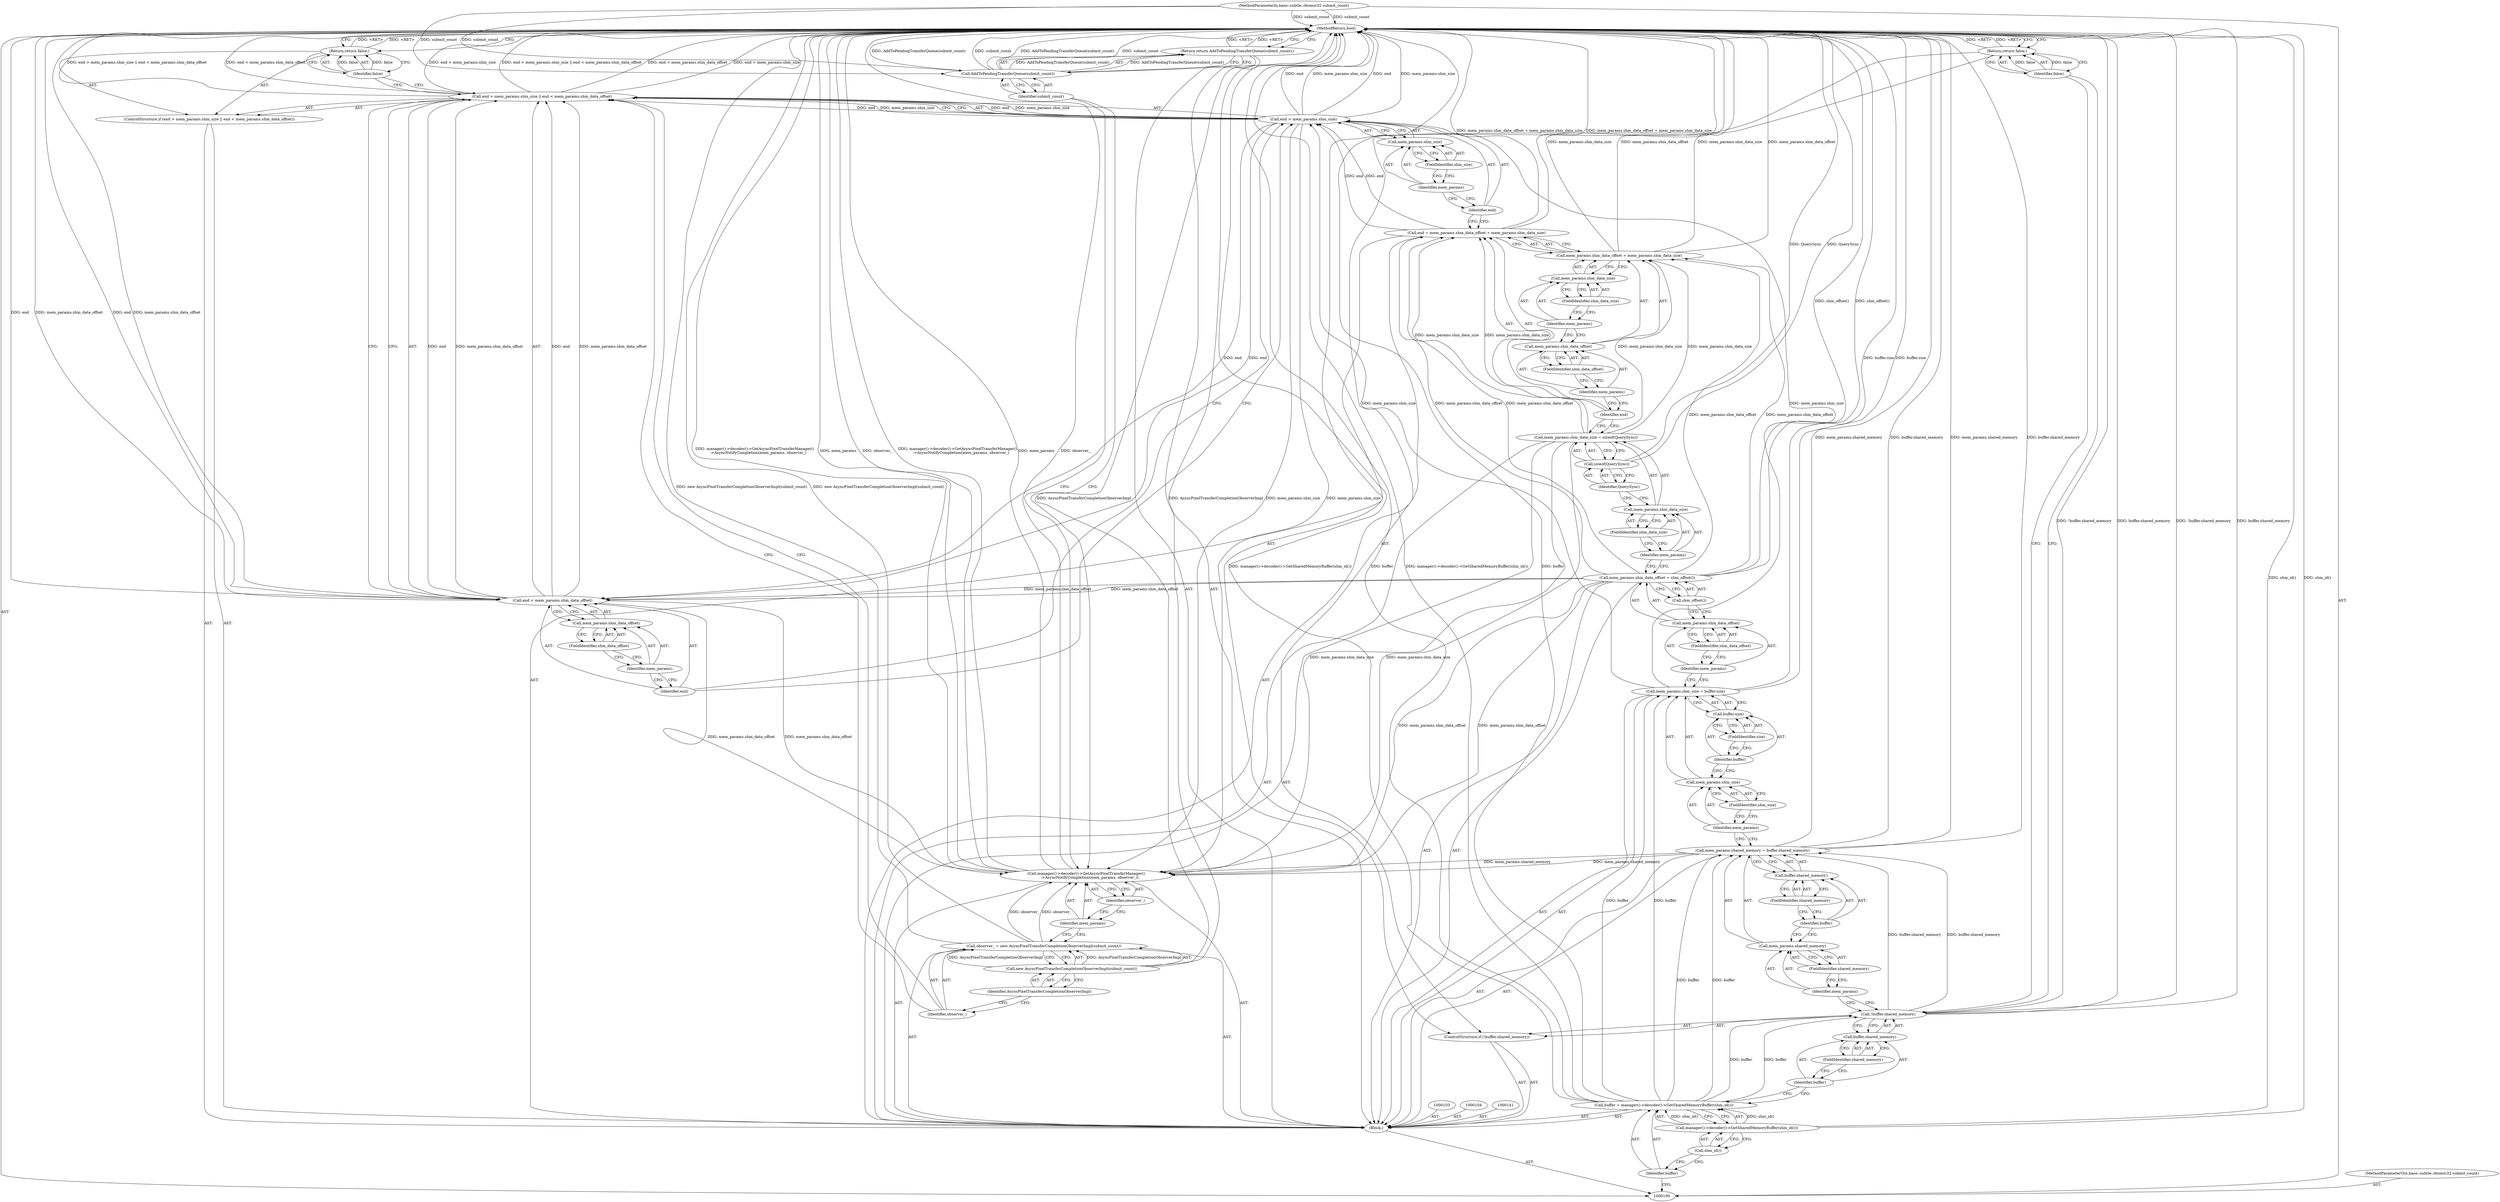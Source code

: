digraph "0_Chrome_b71fc042e1124cda2ab51dfdacc2362da62779a6" {
"1000175" [label="(MethodReturn,bool)"];
"1000138" [label="(FieldIdentifier,shm_data_size)"];
"1000135" [label="(Call,mem_params.shm_data_size = sizeof(QuerySync))"];
"1000136" [label="(Call,mem_params.shm_data_size)"];
"1000137" [label="(Identifier,mem_params)"];
"1000139" [label="(Call,sizeof(QuerySync))"];
"1000140" [label="(Identifier,QuerySync)"];
"1000144" [label="(Call,mem_params.shm_data_offset + mem_params.shm_data_size)"];
"1000145" [label="(Call,mem_params.shm_data_offset)"];
"1000146" [label="(Identifier,mem_params)"];
"1000147" [label="(FieldIdentifier,shm_data_offset)"];
"1000148" [label="(Call,mem_params.shm_data_size)"];
"1000149" [label="(Identifier,mem_params)"];
"1000150" [label="(FieldIdentifier,shm_data_size)"];
"1000142" [label="(Call,end = mem_params.shm_data_offset + mem_params.shm_data_size)"];
"1000143" [label="(Identifier,end)"];
"1000155" [label="(Call,mem_params.shm_size)"];
"1000156" [label="(Identifier,mem_params)"];
"1000151" [label="(ControlStructure,if (end > mem_params.shm_size || end < mem_params.shm_data_offset))"];
"1000157" [label="(FieldIdentifier,shm_size)"];
"1000158" [label="(Call,end < mem_params.shm_data_offset)"];
"1000159" [label="(Identifier,end)"];
"1000160" [label="(Call,mem_params.shm_data_offset)"];
"1000161" [label="(Identifier,mem_params)"];
"1000162" [label="(FieldIdentifier,shm_data_offset)"];
"1000152" [label="(Call,end > mem_params.shm_size || end < mem_params.shm_data_offset)"];
"1000153" [label="(Call,end > mem_params.shm_size)"];
"1000154" [label="(Identifier,end)"];
"1000164" [label="(Identifier,false)"];
"1000163" [label="(Return,return false;)"];
"1000167" [label="(Call,new AsyncPixelTransferCompletionObserverImpl(submit_count))"];
"1000168" [label="(Identifier,AsyncPixelTransferCompletionObserverImpl)"];
"1000165" [label="(Call,observer_ = new AsyncPixelTransferCompletionObserverImpl(submit_count))"];
"1000166" [label="(Identifier,observer_)"];
"1000169" [label="(Call,manager()->decoder()->GetAsyncPixelTransferManager()\n      ->AsyncNotifyCompletion(mem_params, observer_))"];
"1000170" [label="(Identifier,mem_params)"];
"1000171" [label="(Identifier,observer_)"];
"1000101" [label="(MethodParameterIn,base::subtle::Atomic32 submit_count)"];
"1000245" [label="(MethodParameterOut,base::subtle::Atomic32 submit_count)"];
"1000102" [label="(Block,)"];
"1000172" [label="(Return,return AddToPendingTransferQueue(submit_count);)"];
"1000174" [label="(Identifier,submit_count)"];
"1000173" [label="(Call,AddToPendingTransferQueue(submit_count))"];
"1000107" [label="(Call,manager()->decoder()->GetSharedMemoryBuffer(shm_id()))"];
"1000108" [label="(Call,shm_id())"];
"1000105" [label="(Call,buffer = manager()->decoder()->GetSharedMemoryBuffer(shm_id()))"];
"1000106" [label="(Identifier,buffer)"];
"1000113" [label="(FieldIdentifier,shared_memory)"];
"1000109" [label="(ControlStructure,if (!buffer.shared_memory))"];
"1000110" [label="(Call,!buffer.shared_memory)"];
"1000111" [label="(Call,buffer.shared_memory)"];
"1000112" [label="(Identifier,buffer)"];
"1000115" [label="(Identifier,false)"];
"1000114" [label="(Return,return false;)"];
"1000119" [label="(FieldIdentifier,shared_memory)"];
"1000116" [label="(Call,mem_params.shared_memory = buffer.shared_memory)"];
"1000117" [label="(Call,mem_params.shared_memory)"];
"1000118" [label="(Identifier,mem_params)"];
"1000120" [label="(Call,buffer.shared_memory)"];
"1000121" [label="(Identifier,buffer)"];
"1000122" [label="(FieldIdentifier,shared_memory)"];
"1000126" [label="(FieldIdentifier,shm_size)"];
"1000127" [label="(Call,buffer.size)"];
"1000128" [label="(Identifier,buffer)"];
"1000123" [label="(Call,mem_params.shm_size = buffer.size)"];
"1000124" [label="(Call,mem_params.shm_size)"];
"1000125" [label="(Identifier,mem_params)"];
"1000129" [label="(FieldIdentifier,size)"];
"1000133" [label="(FieldIdentifier,shm_data_offset)"];
"1000130" [label="(Call,mem_params.shm_data_offset = shm_offset())"];
"1000131" [label="(Call,mem_params.shm_data_offset)"];
"1000132" [label="(Identifier,mem_params)"];
"1000134" [label="(Call,shm_offset())"];
"1000175" -> "1000100"  [label="AST: "];
"1000175" -> "1000114"  [label="CFG: "];
"1000175" -> "1000163"  [label="CFG: "];
"1000175" -> "1000172"  [label="CFG: "];
"1000172" -> "1000175"  [label="DDG: <RET>"];
"1000107" -> "1000175"  [label="DDG: shm_id()"];
"1000105" -> "1000175"  [label="DDG: manager()->decoder()->GetSharedMemoryBuffer(shm_id())"];
"1000105" -> "1000175"  [label="DDG: buffer"];
"1000169" -> "1000175"  [label="DDG: manager()->decoder()->GetAsyncPixelTransferManager()\n      ->AsyncNotifyCompletion(mem_params, observer_)"];
"1000169" -> "1000175"  [label="DDG: mem_params"];
"1000169" -> "1000175"  [label="DDG: observer_"];
"1000158" -> "1000175"  [label="DDG: mem_params.shm_data_offset"];
"1000158" -> "1000175"  [label="DDG: end"];
"1000144" -> "1000175"  [label="DDG: mem_params.shm_data_size"];
"1000144" -> "1000175"  [label="DDG: mem_params.shm_data_offset"];
"1000153" -> "1000175"  [label="DDG: end"];
"1000153" -> "1000175"  [label="DDG: mem_params.shm_size"];
"1000116" -> "1000175"  [label="DDG: mem_params.shared_memory"];
"1000116" -> "1000175"  [label="DDG: buffer.shared_memory"];
"1000167" -> "1000175"  [label="DDG: AsyncPixelTransferCompletionObserverImpl"];
"1000139" -> "1000175"  [label="DDG: QuerySync"];
"1000152" -> "1000175"  [label="DDG: end > mem_params.shm_size || end < mem_params.shm_data_offset"];
"1000152" -> "1000175"  [label="DDG: end < mem_params.shm_data_offset"];
"1000152" -> "1000175"  [label="DDG: end > mem_params.shm_size"];
"1000142" -> "1000175"  [label="DDG: mem_params.shm_data_offset + mem_params.shm_data_size"];
"1000165" -> "1000175"  [label="DDG: new AsyncPixelTransferCompletionObserverImpl(submit_count)"];
"1000130" -> "1000175"  [label="DDG: shm_offset()"];
"1000123" -> "1000175"  [label="DDG: buffer.size"];
"1000101" -> "1000175"  [label="DDG: submit_count"];
"1000110" -> "1000175"  [label="DDG: !buffer.shared_memory"];
"1000110" -> "1000175"  [label="DDG: buffer.shared_memory"];
"1000173" -> "1000175"  [label="DDG: AddToPendingTransferQueue(submit_count)"];
"1000173" -> "1000175"  [label="DDG: submit_count"];
"1000163" -> "1000175"  [label="DDG: <RET>"];
"1000114" -> "1000175"  [label="DDG: <RET>"];
"1000138" -> "1000136"  [label="AST: "];
"1000138" -> "1000137"  [label="CFG: "];
"1000136" -> "1000138"  [label="CFG: "];
"1000135" -> "1000102"  [label="AST: "];
"1000135" -> "1000139"  [label="CFG: "];
"1000136" -> "1000135"  [label="AST: "];
"1000139" -> "1000135"  [label="AST: "];
"1000143" -> "1000135"  [label="CFG: "];
"1000135" -> "1000142"  [label="DDG: mem_params.shm_data_size"];
"1000135" -> "1000144"  [label="DDG: mem_params.shm_data_size"];
"1000135" -> "1000169"  [label="DDG: mem_params.shm_data_size"];
"1000136" -> "1000135"  [label="AST: "];
"1000136" -> "1000138"  [label="CFG: "];
"1000137" -> "1000136"  [label="AST: "];
"1000138" -> "1000136"  [label="AST: "];
"1000140" -> "1000136"  [label="CFG: "];
"1000137" -> "1000136"  [label="AST: "];
"1000137" -> "1000130"  [label="CFG: "];
"1000138" -> "1000137"  [label="CFG: "];
"1000139" -> "1000135"  [label="AST: "];
"1000139" -> "1000140"  [label="CFG: "];
"1000140" -> "1000139"  [label="AST: "];
"1000135" -> "1000139"  [label="CFG: "];
"1000139" -> "1000175"  [label="DDG: QuerySync"];
"1000140" -> "1000139"  [label="AST: "];
"1000140" -> "1000136"  [label="CFG: "];
"1000139" -> "1000140"  [label="CFG: "];
"1000144" -> "1000142"  [label="AST: "];
"1000144" -> "1000148"  [label="CFG: "];
"1000145" -> "1000144"  [label="AST: "];
"1000148" -> "1000144"  [label="AST: "];
"1000142" -> "1000144"  [label="CFG: "];
"1000144" -> "1000175"  [label="DDG: mem_params.shm_data_size"];
"1000144" -> "1000175"  [label="DDG: mem_params.shm_data_offset"];
"1000130" -> "1000144"  [label="DDG: mem_params.shm_data_offset"];
"1000135" -> "1000144"  [label="DDG: mem_params.shm_data_size"];
"1000145" -> "1000144"  [label="AST: "];
"1000145" -> "1000147"  [label="CFG: "];
"1000146" -> "1000145"  [label="AST: "];
"1000147" -> "1000145"  [label="AST: "];
"1000149" -> "1000145"  [label="CFG: "];
"1000146" -> "1000145"  [label="AST: "];
"1000146" -> "1000143"  [label="CFG: "];
"1000147" -> "1000146"  [label="CFG: "];
"1000147" -> "1000145"  [label="AST: "];
"1000147" -> "1000146"  [label="CFG: "];
"1000145" -> "1000147"  [label="CFG: "];
"1000148" -> "1000144"  [label="AST: "];
"1000148" -> "1000150"  [label="CFG: "];
"1000149" -> "1000148"  [label="AST: "];
"1000150" -> "1000148"  [label="AST: "];
"1000144" -> "1000148"  [label="CFG: "];
"1000149" -> "1000148"  [label="AST: "];
"1000149" -> "1000145"  [label="CFG: "];
"1000150" -> "1000149"  [label="CFG: "];
"1000150" -> "1000148"  [label="AST: "];
"1000150" -> "1000149"  [label="CFG: "];
"1000148" -> "1000150"  [label="CFG: "];
"1000142" -> "1000102"  [label="AST: "];
"1000142" -> "1000144"  [label="CFG: "];
"1000143" -> "1000142"  [label="AST: "];
"1000144" -> "1000142"  [label="AST: "];
"1000154" -> "1000142"  [label="CFG: "];
"1000142" -> "1000175"  [label="DDG: mem_params.shm_data_offset + mem_params.shm_data_size"];
"1000130" -> "1000142"  [label="DDG: mem_params.shm_data_offset"];
"1000135" -> "1000142"  [label="DDG: mem_params.shm_data_size"];
"1000142" -> "1000153"  [label="DDG: end"];
"1000143" -> "1000142"  [label="AST: "];
"1000143" -> "1000135"  [label="CFG: "];
"1000146" -> "1000143"  [label="CFG: "];
"1000155" -> "1000153"  [label="AST: "];
"1000155" -> "1000157"  [label="CFG: "];
"1000156" -> "1000155"  [label="AST: "];
"1000157" -> "1000155"  [label="AST: "];
"1000153" -> "1000155"  [label="CFG: "];
"1000156" -> "1000155"  [label="AST: "];
"1000156" -> "1000154"  [label="CFG: "];
"1000157" -> "1000156"  [label="CFG: "];
"1000151" -> "1000102"  [label="AST: "];
"1000152" -> "1000151"  [label="AST: "];
"1000163" -> "1000151"  [label="AST: "];
"1000157" -> "1000155"  [label="AST: "];
"1000157" -> "1000156"  [label="CFG: "];
"1000155" -> "1000157"  [label="CFG: "];
"1000158" -> "1000152"  [label="AST: "];
"1000158" -> "1000160"  [label="CFG: "];
"1000159" -> "1000158"  [label="AST: "];
"1000160" -> "1000158"  [label="AST: "];
"1000152" -> "1000158"  [label="CFG: "];
"1000158" -> "1000175"  [label="DDG: mem_params.shm_data_offset"];
"1000158" -> "1000175"  [label="DDG: end"];
"1000158" -> "1000152"  [label="DDG: end"];
"1000158" -> "1000152"  [label="DDG: mem_params.shm_data_offset"];
"1000153" -> "1000158"  [label="DDG: end"];
"1000130" -> "1000158"  [label="DDG: mem_params.shm_data_offset"];
"1000158" -> "1000169"  [label="DDG: mem_params.shm_data_offset"];
"1000159" -> "1000158"  [label="AST: "];
"1000159" -> "1000153"  [label="CFG: "];
"1000161" -> "1000159"  [label="CFG: "];
"1000160" -> "1000158"  [label="AST: "];
"1000160" -> "1000162"  [label="CFG: "];
"1000161" -> "1000160"  [label="AST: "];
"1000162" -> "1000160"  [label="AST: "];
"1000158" -> "1000160"  [label="CFG: "];
"1000161" -> "1000160"  [label="AST: "];
"1000161" -> "1000159"  [label="CFG: "];
"1000162" -> "1000161"  [label="CFG: "];
"1000162" -> "1000160"  [label="AST: "];
"1000162" -> "1000161"  [label="CFG: "];
"1000160" -> "1000162"  [label="CFG: "];
"1000152" -> "1000151"  [label="AST: "];
"1000152" -> "1000153"  [label="CFG: "];
"1000152" -> "1000158"  [label="CFG: "];
"1000153" -> "1000152"  [label="AST: "];
"1000158" -> "1000152"  [label="AST: "];
"1000164" -> "1000152"  [label="CFG: "];
"1000166" -> "1000152"  [label="CFG: "];
"1000152" -> "1000175"  [label="DDG: end > mem_params.shm_size || end < mem_params.shm_data_offset"];
"1000152" -> "1000175"  [label="DDG: end < mem_params.shm_data_offset"];
"1000152" -> "1000175"  [label="DDG: end > mem_params.shm_size"];
"1000153" -> "1000152"  [label="DDG: end"];
"1000153" -> "1000152"  [label="DDG: mem_params.shm_size"];
"1000158" -> "1000152"  [label="DDG: end"];
"1000158" -> "1000152"  [label="DDG: mem_params.shm_data_offset"];
"1000153" -> "1000152"  [label="AST: "];
"1000153" -> "1000155"  [label="CFG: "];
"1000154" -> "1000153"  [label="AST: "];
"1000155" -> "1000153"  [label="AST: "];
"1000159" -> "1000153"  [label="CFG: "];
"1000152" -> "1000153"  [label="CFG: "];
"1000153" -> "1000175"  [label="DDG: end"];
"1000153" -> "1000175"  [label="DDG: mem_params.shm_size"];
"1000153" -> "1000152"  [label="DDG: end"];
"1000153" -> "1000152"  [label="DDG: mem_params.shm_size"];
"1000142" -> "1000153"  [label="DDG: end"];
"1000123" -> "1000153"  [label="DDG: mem_params.shm_size"];
"1000153" -> "1000158"  [label="DDG: end"];
"1000153" -> "1000169"  [label="DDG: mem_params.shm_size"];
"1000154" -> "1000153"  [label="AST: "];
"1000154" -> "1000142"  [label="CFG: "];
"1000156" -> "1000154"  [label="CFG: "];
"1000164" -> "1000163"  [label="AST: "];
"1000164" -> "1000152"  [label="CFG: "];
"1000163" -> "1000164"  [label="CFG: "];
"1000164" -> "1000163"  [label="DDG: false"];
"1000163" -> "1000151"  [label="AST: "];
"1000163" -> "1000164"  [label="CFG: "];
"1000164" -> "1000163"  [label="AST: "];
"1000175" -> "1000163"  [label="CFG: "];
"1000163" -> "1000175"  [label="DDG: <RET>"];
"1000164" -> "1000163"  [label="DDG: false"];
"1000167" -> "1000165"  [label="AST: "];
"1000167" -> "1000168"  [label="CFG: "];
"1000168" -> "1000167"  [label="AST: "];
"1000165" -> "1000167"  [label="CFG: "];
"1000167" -> "1000175"  [label="DDG: AsyncPixelTransferCompletionObserverImpl"];
"1000167" -> "1000165"  [label="DDG: AsyncPixelTransferCompletionObserverImpl"];
"1000168" -> "1000167"  [label="AST: "];
"1000168" -> "1000166"  [label="CFG: "];
"1000167" -> "1000168"  [label="CFG: "];
"1000165" -> "1000102"  [label="AST: "];
"1000165" -> "1000167"  [label="CFG: "];
"1000166" -> "1000165"  [label="AST: "];
"1000167" -> "1000165"  [label="AST: "];
"1000170" -> "1000165"  [label="CFG: "];
"1000165" -> "1000175"  [label="DDG: new AsyncPixelTransferCompletionObserverImpl(submit_count)"];
"1000167" -> "1000165"  [label="DDG: AsyncPixelTransferCompletionObserverImpl"];
"1000165" -> "1000169"  [label="DDG: observer_"];
"1000166" -> "1000165"  [label="AST: "];
"1000166" -> "1000152"  [label="CFG: "];
"1000168" -> "1000166"  [label="CFG: "];
"1000169" -> "1000102"  [label="AST: "];
"1000169" -> "1000171"  [label="CFG: "];
"1000170" -> "1000169"  [label="AST: "];
"1000171" -> "1000169"  [label="AST: "];
"1000174" -> "1000169"  [label="CFG: "];
"1000169" -> "1000175"  [label="DDG: manager()->decoder()->GetAsyncPixelTransferManager()\n      ->AsyncNotifyCompletion(mem_params, observer_)"];
"1000169" -> "1000175"  [label="DDG: mem_params"];
"1000169" -> "1000175"  [label="DDG: observer_"];
"1000116" -> "1000169"  [label="DDG: mem_params.shared_memory"];
"1000158" -> "1000169"  [label="DDG: mem_params.shm_data_offset"];
"1000153" -> "1000169"  [label="DDG: mem_params.shm_size"];
"1000135" -> "1000169"  [label="DDG: mem_params.shm_data_size"];
"1000130" -> "1000169"  [label="DDG: mem_params.shm_data_offset"];
"1000165" -> "1000169"  [label="DDG: observer_"];
"1000170" -> "1000169"  [label="AST: "];
"1000170" -> "1000165"  [label="CFG: "];
"1000171" -> "1000170"  [label="CFG: "];
"1000171" -> "1000169"  [label="AST: "];
"1000171" -> "1000170"  [label="CFG: "];
"1000169" -> "1000171"  [label="CFG: "];
"1000101" -> "1000100"  [label="AST: "];
"1000101" -> "1000175"  [label="DDG: submit_count"];
"1000101" -> "1000173"  [label="DDG: submit_count"];
"1000245" -> "1000100"  [label="AST: "];
"1000102" -> "1000100"  [label="AST: "];
"1000103" -> "1000102"  [label="AST: "];
"1000104" -> "1000102"  [label="AST: "];
"1000105" -> "1000102"  [label="AST: "];
"1000109" -> "1000102"  [label="AST: "];
"1000116" -> "1000102"  [label="AST: "];
"1000123" -> "1000102"  [label="AST: "];
"1000130" -> "1000102"  [label="AST: "];
"1000135" -> "1000102"  [label="AST: "];
"1000141" -> "1000102"  [label="AST: "];
"1000142" -> "1000102"  [label="AST: "];
"1000151" -> "1000102"  [label="AST: "];
"1000165" -> "1000102"  [label="AST: "];
"1000169" -> "1000102"  [label="AST: "];
"1000172" -> "1000102"  [label="AST: "];
"1000172" -> "1000102"  [label="AST: "];
"1000172" -> "1000173"  [label="CFG: "];
"1000173" -> "1000172"  [label="AST: "];
"1000175" -> "1000172"  [label="CFG: "];
"1000172" -> "1000175"  [label="DDG: <RET>"];
"1000173" -> "1000172"  [label="DDG: AddToPendingTransferQueue(submit_count)"];
"1000174" -> "1000173"  [label="AST: "];
"1000174" -> "1000169"  [label="CFG: "];
"1000173" -> "1000174"  [label="CFG: "];
"1000173" -> "1000172"  [label="AST: "];
"1000173" -> "1000174"  [label="CFG: "];
"1000174" -> "1000173"  [label="AST: "];
"1000172" -> "1000173"  [label="CFG: "];
"1000173" -> "1000175"  [label="DDG: AddToPendingTransferQueue(submit_count)"];
"1000173" -> "1000175"  [label="DDG: submit_count"];
"1000173" -> "1000172"  [label="DDG: AddToPendingTransferQueue(submit_count)"];
"1000101" -> "1000173"  [label="DDG: submit_count"];
"1000107" -> "1000105"  [label="AST: "];
"1000107" -> "1000108"  [label="CFG: "];
"1000108" -> "1000107"  [label="AST: "];
"1000105" -> "1000107"  [label="CFG: "];
"1000107" -> "1000175"  [label="DDG: shm_id()"];
"1000107" -> "1000105"  [label="DDG: shm_id()"];
"1000108" -> "1000107"  [label="AST: "];
"1000108" -> "1000106"  [label="CFG: "];
"1000107" -> "1000108"  [label="CFG: "];
"1000105" -> "1000102"  [label="AST: "];
"1000105" -> "1000107"  [label="CFG: "];
"1000106" -> "1000105"  [label="AST: "];
"1000107" -> "1000105"  [label="AST: "];
"1000112" -> "1000105"  [label="CFG: "];
"1000105" -> "1000175"  [label="DDG: manager()->decoder()->GetSharedMemoryBuffer(shm_id())"];
"1000105" -> "1000175"  [label="DDG: buffer"];
"1000107" -> "1000105"  [label="DDG: shm_id()"];
"1000105" -> "1000110"  [label="DDG: buffer"];
"1000105" -> "1000116"  [label="DDG: buffer"];
"1000105" -> "1000123"  [label="DDG: buffer"];
"1000106" -> "1000105"  [label="AST: "];
"1000106" -> "1000100"  [label="CFG: "];
"1000108" -> "1000106"  [label="CFG: "];
"1000113" -> "1000111"  [label="AST: "];
"1000113" -> "1000112"  [label="CFG: "];
"1000111" -> "1000113"  [label="CFG: "];
"1000109" -> "1000102"  [label="AST: "];
"1000110" -> "1000109"  [label="AST: "];
"1000114" -> "1000109"  [label="AST: "];
"1000110" -> "1000109"  [label="AST: "];
"1000110" -> "1000111"  [label="CFG: "];
"1000111" -> "1000110"  [label="AST: "];
"1000115" -> "1000110"  [label="CFG: "];
"1000118" -> "1000110"  [label="CFG: "];
"1000110" -> "1000175"  [label="DDG: !buffer.shared_memory"];
"1000110" -> "1000175"  [label="DDG: buffer.shared_memory"];
"1000105" -> "1000110"  [label="DDG: buffer"];
"1000110" -> "1000116"  [label="DDG: buffer.shared_memory"];
"1000111" -> "1000110"  [label="AST: "];
"1000111" -> "1000113"  [label="CFG: "];
"1000112" -> "1000111"  [label="AST: "];
"1000113" -> "1000111"  [label="AST: "];
"1000110" -> "1000111"  [label="CFG: "];
"1000112" -> "1000111"  [label="AST: "];
"1000112" -> "1000105"  [label="CFG: "];
"1000113" -> "1000112"  [label="CFG: "];
"1000115" -> "1000114"  [label="AST: "];
"1000115" -> "1000110"  [label="CFG: "];
"1000114" -> "1000115"  [label="CFG: "];
"1000115" -> "1000114"  [label="DDG: false"];
"1000114" -> "1000109"  [label="AST: "];
"1000114" -> "1000115"  [label="CFG: "];
"1000115" -> "1000114"  [label="AST: "];
"1000175" -> "1000114"  [label="CFG: "];
"1000114" -> "1000175"  [label="DDG: <RET>"];
"1000115" -> "1000114"  [label="DDG: false"];
"1000119" -> "1000117"  [label="AST: "];
"1000119" -> "1000118"  [label="CFG: "];
"1000117" -> "1000119"  [label="CFG: "];
"1000116" -> "1000102"  [label="AST: "];
"1000116" -> "1000120"  [label="CFG: "];
"1000117" -> "1000116"  [label="AST: "];
"1000120" -> "1000116"  [label="AST: "];
"1000125" -> "1000116"  [label="CFG: "];
"1000116" -> "1000175"  [label="DDG: mem_params.shared_memory"];
"1000116" -> "1000175"  [label="DDG: buffer.shared_memory"];
"1000110" -> "1000116"  [label="DDG: buffer.shared_memory"];
"1000105" -> "1000116"  [label="DDG: buffer"];
"1000116" -> "1000169"  [label="DDG: mem_params.shared_memory"];
"1000117" -> "1000116"  [label="AST: "];
"1000117" -> "1000119"  [label="CFG: "];
"1000118" -> "1000117"  [label="AST: "];
"1000119" -> "1000117"  [label="AST: "];
"1000121" -> "1000117"  [label="CFG: "];
"1000118" -> "1000117"  [label="AST: "];
"1000118" -> "1000110"  [label="CFG: "];
"1000119" -> "1000118"  [label="CFG: "];
"1000120" -> "1000116"  [label="AST: "];
"1000120" -> "1000122"  [label="CFG: "];
"1000121" -> "1000120"  [label="AST: "];
"1000122" -> "1000120"  [label="AST: "];
"1000116" -> "1000120"  [label="CFG: "];
"1000121" -> "1000120"  [label="AST: "];
"1000121" -> "1000117"  [label="CFG: "];
"1000122" -> "1000121"  [label="CFG: "];
"1000122" -> "1000120"  [label="AST: "];
"1000122" -> "1000121"  [label="CFG: "];
"1000120" -> "1000122"  [label="CFG: "];
"1000126" -> "1000124"  [label="AST: "];
"1000126" -> "1000125"  [label="CFG: "];
"1000124" -> "1000126"  [label="CFG: "];
"1000127" -> "1000123"  [label="AST: "];
"1000127" -> "1000129"  [label="CFG: "];
"1000128" -> "1000127"  [label="AST: "];
"1000129" -> "1000127"  [label="AST: "];
"1000123" -> "1000127"  [label="CFG: "];
"1000128" -> "1000127"  [label="AST: "];
"1000128" -> "1000124"  [label="CFG: "];
"1000129" -> "1000128"  [label="CFG: "];
"1000123" -> "1000102"  [label="AST: "];
"1000123" -> "1000127"  [label="CFG: "];
"1000124" -> "1000123"  [label="AST: "];
"1000127" -> "1000123"  [label="AST: "];
"1000132" -> "1000123"  [label="CFG: "];
"1000123" -> "1000175"  [label="DDG: buffer.size"];
"1000105" -> "1000123"  [label="DDG: buffer"];
"1000123" -> "1000153"  [label="DDG: mem_params.shm_size"];
"1000124" -> "1000123"  [label="AST: "];
"1000124" -> "1000126"  [label="CFG: "];
"1000125" -> "1000124"  [label="AST: "];
"1000126" -> "1000124"  [label="AST: "];
"1000128" -> "1000124"  [label="CFG: "];
"1000125" -> "1000124"  [label="AST: "];
"1000125" -> "1000116"  [label="CFG: "];
"1000126" -> "1000125"  [label="CFG: "];
"1000129" -> "1000127"  [label="AST: "];
"1000129" -> "1000128"  [label="CFG: "];
"1000127" -> "1000129"  [label="CFG: "];
"1000133" -> "1000131"  [label="AST: "];
"1000133" -> "1000132"  [label="CFG: "];
"1000131" -> "1000133"  [label="CFG: "];
"1000130" -> "1000102"  [label="AST: "];
"1000130" -> "1000134"  [label="CFG: "];
"1000131" -> "1000130"  [label="AST: "];
"1000134" -> "1000130"  [label="AST: "];
"1000137" -> "1000130"  [label="CFG: "];
"1000130" -> "1000175"  [label="DDG: shm_offset()"];
"1000130" -> "1000142"  [label="DDG: mem_params.shm_data_offset"];
"1000130" -> "1000144"  [label="DDG: mem_params.shm_data_offset"];
"1000130" -> "1000158"  [label="DDG: mem_params.shm_data_offset"];
"1000130" -> "1000169"  [label="DDG: mem_params.shm_data_offset"];
"1000131" -> "1000130"  [label="AST: "];
"1000131" -> "1000133"  [label="CFG: "];
"1000132" -> "1000131"  [label="AST: "];
"1000133" -> "1000131"  [label="AST: "];
"1000134" -> "1000131"  [label="CFG: "];
"1000132" -> "1000131"  [label="AST: "];
"1000132" -> "1000123"  [label="CFG: "];
"1000133" -> "1000132"  [label="CFG: "];
"1000134" -> "1000130"  [label="AST: "];
"1000134" -> "1000131"  [label="CFG: "];
"1000130" -> "1000134"  [label="CFG: "];
}
